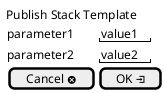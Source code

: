 @startuml

salt
{
  Publish Stack Template
  {
      parameter1 | "value1"
      parameter2 | "value2"
      [ Cancel <&circle-x>] | [ OK <&account-login> ]
  }
}

@enduml
